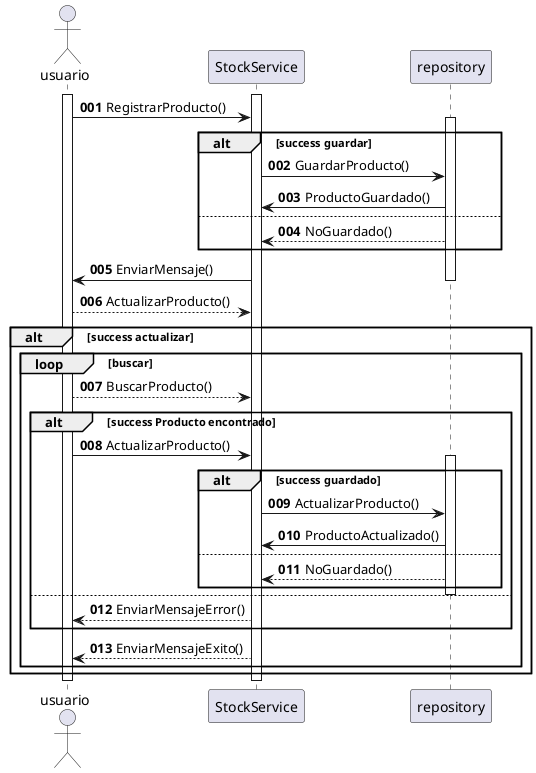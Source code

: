 @startuml

autonumber "<B>000"
actor "usuario" as user
participant "StockService" as inventario
participant "repository" as bd

activate user
activate inventario

user -> inventario: RegistrarProducto()
alt success guardar
    activate bd
    inventario -> bd: GuardarProducto()
    bd -> inventario: ProductoGuardado()
else
    bd --> inventario: NoGuardado()
end
inventario -> user: EnviarMensaje()

deactivate bd
user --> inventario: ActualizarProducto()
alt success actualizar
    loop buscar
        user --> inventario: BuscarProducto()
        alt success Producto encontrado
            user -> inventario: ActualizarProducto()
            activate bd
            alt success guardado
                inventario -> bd: ActualizarProducto()
                bd -> inventario: ProductoActualizado()
            else
                bd --> inventario: NoGuardado()
            end
            deactivate bd
        else
            inventario --> user: EnviarMensajeError()
        end
        inventario --> user: EnviarMensajeExito()
    end
end
deactivate inventario
deactivate user

@enduml
